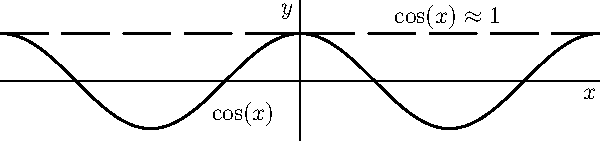 	size(300);  
    import graph;
    
    real f(real x)
    {
        return cos(x);
    }
    real g(real x)
    {
        return 1;
    }
           
    xlimits(-6.3, 6.3);
	ylimits(-1.2, 1.7);
	
    draw(graph(f,-6.28,6.28,n=400),linewidth(1bp));
    draw(graph(g,-6.28,6.28,n=400), linewidth(1bp)+longdashed);
    
    label("$\cos(x)$", (-1.2,-0.7));
    label("$\cos(x)\approx 1$", (3.1,1.35));
    
	xaxis("$x$", -6.3, 6.3);
    yaxis("$y$", -1.25, 1.7);